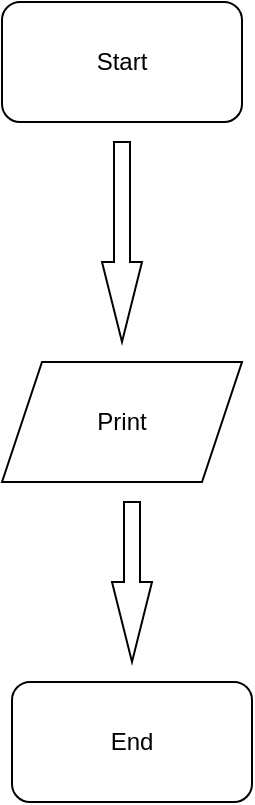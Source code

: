 <mxfile version="15.4.3" type="github">
  <diagram id="C0-ezMCQM_fdCCKmGfPf" name="Page-1">
    <mxGraphModel dx="1186" dy="553" grid="1" gridSize="10" guides="1" tooltips="1" connect="1" arrows="1" fold="1" page="1" pageScale="1" pageWidth="850" pageHeight="1100" math="0" shadow="0">
      <root>
        <mxCell id="0" />
        <mxCell id="1" parent="0" />
        <mxCell id="d3PYWjwB8LX9pLtwxsDW-1" value="Start" style="rounded=1;whiteSpace=wrap;html=1;" vertex="1" parent="1">
          <mxGeometry x="350" y="30" width="120" height="60" as="geometry" />
        </mxCell>
        <mxCell id="d3PYWjwB8LX9pLtwxsDW-2" value="" style="html=1;shadow=0;dashed=0;align=center;verticalAlign=middle;shape=mxgraph.arrows2.arrow;dy=0.6;dx=40;direction=south;notch=0;" vertex="1" parent="1">
          <mxGeometry x="400" y="100" width="20" height="100" as="geometry" />
        </mxCell>
        <mxCell id="d3PYWjwB8LX9pLtwxsDW-3" value="Print" style="shape=parallelogram;perimeter=parallelogramPerimeter;whiteSpace=wrap;html=1;fixedSize=1;" vertex="1" parent="1">
          <mxGeometry x="350" y="210" width="120" height="60" as="geometry" />
        </mxCell>
        <mxCell id="d3PYWjwB8LX9pLtwxsDW-4" value="" style="html=1;shadow=0;dashed=0;align=center;verticalAlign=middle;shape=mxgraph.arrows2.arrow;dy=0.6;dx=40;direction=south;notch=0;" vertex="1" parent="1">
          <mxGeometry x="405" y="280" width="20" height="80" as="geometry" />
        </mxCell>
        <mxCell id="d3PYWjwB8LX9pLtwxsDW-5" value="End" style="rounded=1;whiteSpace=wrap;html=1;" vertex="1" parent="1">
          <mxGeometry x="355" y="370" width="120" height="60" as="geometry" />
        </mxCell>
      </root>
    </mxGraphModel>
  </diagram>
</mxfile>
